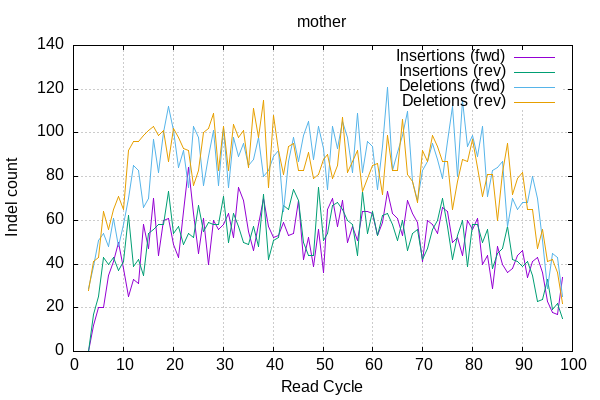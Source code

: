 
        set terminal png size 600,400 truecolor
        set output "./bamstat_plots/mother-indel-cycles.png"
        set grid xtics ytics y2tics back lc rgb "#cccccc"
        set style line 1 linetype 1  linecolor rgb "red"
        set style line 2 linetype 2  linecolor rgb "black"
        set style line 3 linetype 3  linecolor rgb "green"
        set style line 4 linetype 4  linecolor rgb "blue"
        set style increment user
        set ylabel "Indel count"
        set xlabel "Read Cycle"
        set title "mother"
    plot '-' w l ti 'Insertions (fwd)', '' w l ti 'Insertions (rev)', '' w l ti 'Deletions (fwd)', '' w l ti 'Deletions (rev)'
3	0
4	12
5	20
6	20
7	35
8	41
9	50
10	38
11	25
12	33
13	31
14	58
15	47
16	70
17	44
18	60
19	61
20	49
21	43
22	64
23	84
24	63
25	45
26	61
27	40
28	60
29	56
30	58
31	63
32	52
33	75
34	69
35	55
36	46
37	58
38	70
39	57
40	52
41	53
42	59
43	53
44	54
45	69
46	42
47	52
48	39
49	56
50	36
51	65
52	70
53	57
54	69
55	50
56	57
57	51
58	64
59	64
60	63
61	53
62	59
63	73
64	63
65	61
66	53
67	69
68	63
69	59
70	41
71	60
72	58
73	54
74	66
75	64
76	50
77	52
78	44
79	60
80	56
81	61
82	40
83	44
84	29
85	48
86	40
87	36
88	38
89	44
90	46
91	34
92	41
93	43
94	36
95	23
96	18
97	17
98	34
end
3	0
4	17
5	25
6	43
7	40
8	43
9	37
10	41
11	62
12	39
13	42
14	35
15	54
16	56
17	58
18	58
19	73
20	54
21	57
22	49
23	54
24	52
25	67
26	55
27	59
28	58
29	58
30	71
31	50
32	63
33	57
34	50
35	49
36	57
37	48
38	72
39	42
40	51
41	52
42	67
43	65
44	74
45	69
46	50
47	44
48	44
49	75
50	51
51	54
52	67
53	68
54	65
55	60
56	58
57	44
58	73
59	54
60	64
61	53
62	62
63	63
64	58
65	51
66	60
67	46
68	54
69	56
70	42
71	47
72	56
73	60
74	70
75	57
76	42
77	53
78	60
79	39
80	58
81	58
82	50
83	56
84	38
85	45
86	47
87	57
88	42
89	41
90	39
91	41
92	35
93	23
94	24
95	33
96	19
97	22
98	15
end
3	29
4	39
5	51
6	54
7	48
8	61
9	48
10	58
11	70
12	85
13	83
14	66
15	70
16	97
17	82
18	100
19	112
20	101
21	84
22	92
23	75
24	103
25	98
26	76
27	89
28	101
29	76
30	102
31	75
32	98
33	89
34	95
35	85
36	88
37	98
38	80
39	83
40	89
41	92
42	64
43	87
44	98
45	87
46	99
47	105
48	88
49	103
50	93
51	74
52	103
53	93
54	105
55	98
56	82
57	109
58	82
59	96
60	94
61	74
62	94
63	121
64	83
65	91
66	99
67	110
68	78
69	69
70	83
71	87
72	95
73	88
74	79
75	96
76	112
77	80
78	115
79	94
80	99
81	89
82	103
83	71
84	83
85	84
86	87
87	57
88	70
89	65
90	68
91	68
92	80
93	70
94	51
95	29
96	45
97	43
98	25
end
3	28
4	41
5	43
6	64
7	56
8	65
9	71
10	65
11	92
12	96
13	96
14	99
15	101
16	103
17	99
18	101
19	87
20	102
21	98
22	93
23	92
24	76
25	83
26	100
27	102
28	109
29	83
30	103
31	83
32	104
33	98
34	101
35	84
36	111
37	98
38	115
39	75
40	108
41	92
42	81
43	94
44	95
45	83
46	83
47	91
48	79
49	81
50	88
51	90
52	79
53	85
54	107
55	82
56	87
57	92
58	73
59	79
60	85
61	86
62	72
63	99
64	83
65	83
66	106
67	81
68	78
69	68
70	92
71	87
72	99
73	94
74	87
75	87
76	65
77	78
78	88
79	87
80	97
81	84
82	71
83	81
84	81
85	60
86	82
87	95
88	72
89	79
90	82
91	65
92	65
93	47
94	56
95	41
96	42
97	36
98	22
end
